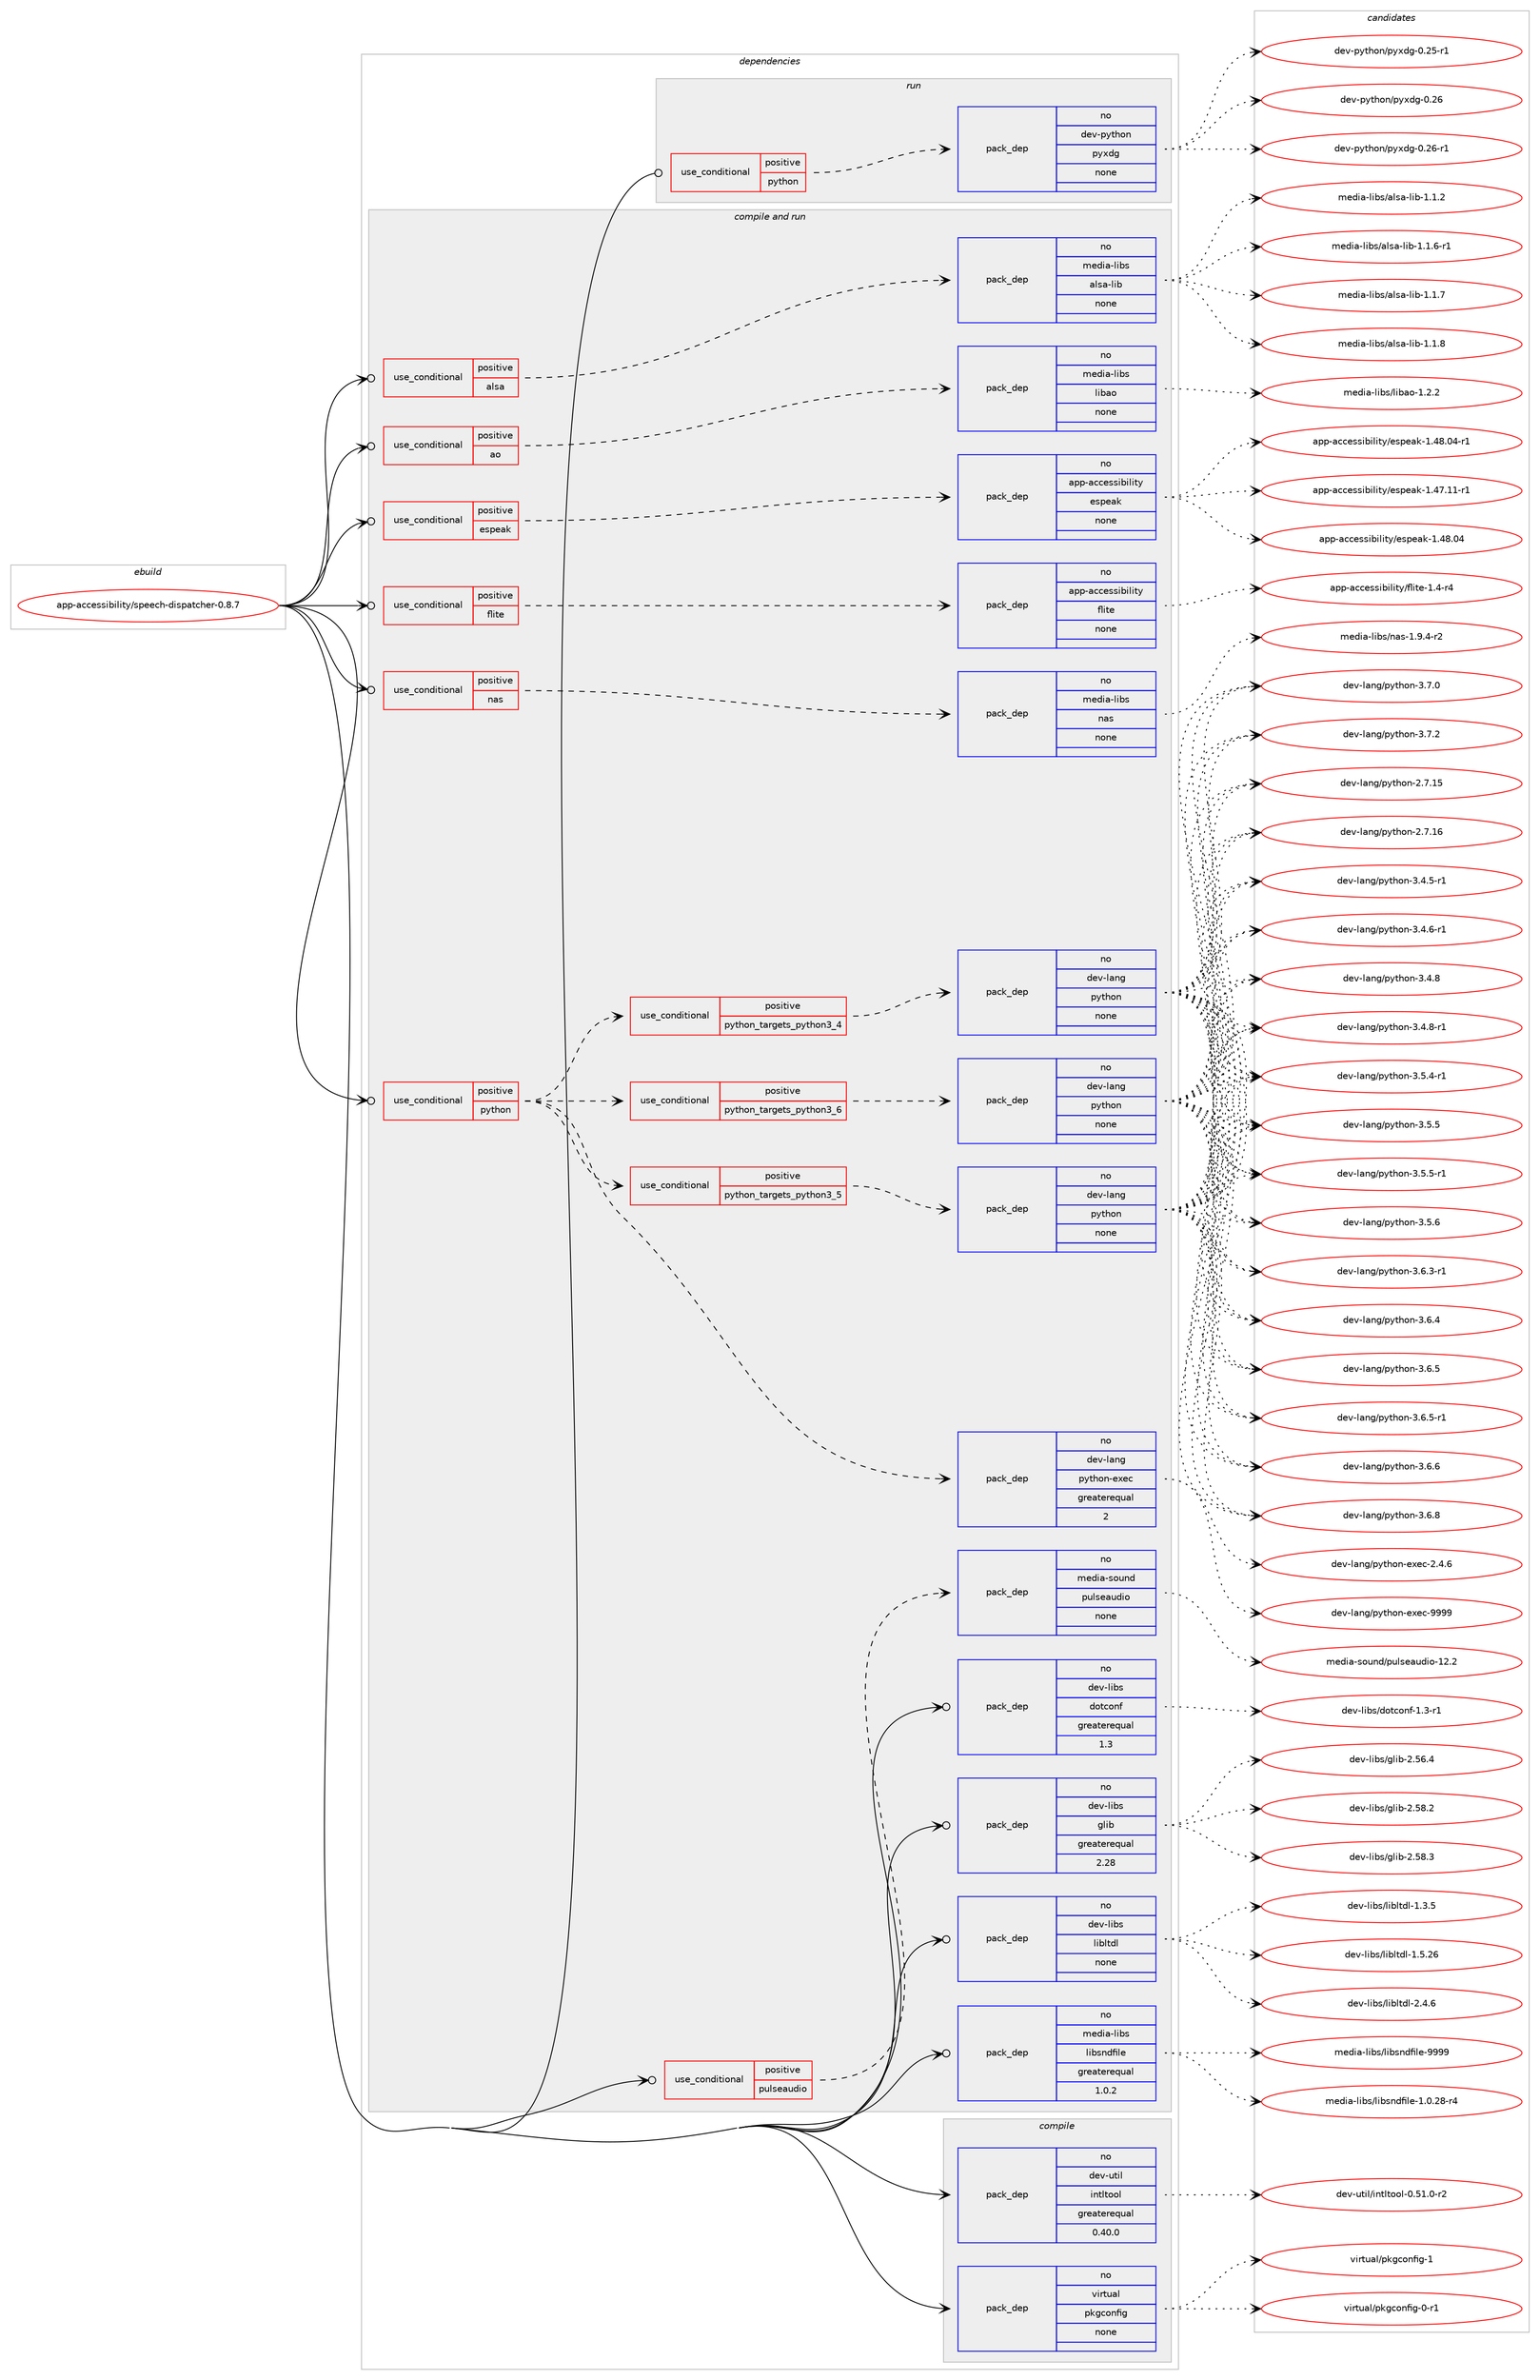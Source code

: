 digraph prolog {

# *************
# Graph options
# *************

newrank=true;
concentrate=true;
compound=true;
graph [rankdir=LR,fontname=Helvetica,fontsize=10,ranksep=1.5];#, ranksep=2.5, nodesep=0.2];
edge  [arrowhead=vee];
node  [fontname=Helvetica,fontsize=10];

# **********
# The ebuild
# **********

subgraph cluster_leftcol {
color=gray;
rank=same;
label=<<i>ebuild</i>>;
id [label="app-accessibility/speech-dispatcher-0.8.7", color=red, width=4, href="../app-accessibility/speech-dispatcher-0.8.7.svg"];
}

# ****************
# The dependencies
# ****************

subgraph cluster_midcol {
color=gray;
label=<<i>dependencies</i>>;
subgraph cluster_compile {
fillcolor="#eeeeee";
style=filled;
label=<<i>compile</i>>;
subgraph pack899296 {
dependency1263378 [label=<<TABLE BORDER="0" CELLBORDER="1" CELLSPACING="0" CELLPADDING="4" WIDTH="220"><TR><TD ROWSPAN="6" CELLPADDING="30">pack_dep</TD></TR><TR><TD WIDTH="110">no</TD></TR><TR><TD>dev-util</TD></TR><TR><TD>intltool</TD></TR><TR><TD>greaterequal</TD></TR><TR><TD>0.40.0</TD></TR></TABLE>>, shape=none, color=blue];
}
id:e -> dependency1263378:w [weight=20,style="solid",arrowhead="vee"];
subgraph pack899297 {
dependency1263379 [label=<<TABLE BORDER="0" CELLBORDER="1" CELLSPACING="0" CELLPADDING="4" WIDTH="220"><TR><TD ROWSPAN="6" CELLPADDING="30">pack_dep</TD></TR><TR><TD WIDTH="110">no</TD></TR><TR><TD>virtual</TD></TR><TR><TD>pkgconfig</TD></TR><TR><TD>none</TD></TR><TR><TD></TD></TR></TABLE>>, shape=none, color=blue];
}
id:e -> dependency1263379:w [weight=20,style="solid",arrowhead="vee"];
}
subgraph cluster_compileandrun {
fillcolor="#eeeeee";
style=filled;
label=<<i>compile and run</i>>;
subgraph cond344518 {
dependency1263380 [label=<<TABLE BORDER="0" CELLBORDER="1" CELLSPACING="0" CELLPADDING="4"><TR><TD ROWSPAN="3" CELLPADDING="10">use_conditional</TD></TR><TR><TD>positive</TD></TR><TR><TD>alsa</TD></TR></TABLE>>, shape=none, color=red];
subgraph pack899298 {
dependency1263381 [label=<<TABLE BORDER="0" CELLBORDER="1" CELLSPACING="0" CELLPADDING="4" WIDTH="220"><TR><TD ROWSPAN="6" CELLPADDING="30">pack_dep</TD></TR><TR><TD WIDTH="110">no</TD></TR><TR><TD>media-libs</TD></TR><TR><TD>alsa-lib</TD></TR><TR><TD>none</TD></TR><TR><TD></TD></TR></TABLE>>, shape=none, color=blue];
}
dependency1263380:e -> dependency1263381:w [weight=20,style="dashed",arrowhead="vee"];
}
id:e -> dependency1263380:w [weight=20,style="solid",arrowhead="odotvee"];
subgraph cond344519 {
dependency1263382 [label=<<TABLE BORDER="0" CELLBORDER="1" CELLSPACING="0" CELLPADDING="4"><TR><TD ROWSPAN="3" CELLPADDING="10">use_conditional</TD></TR><TR><TD>positive</TD></TR><TR><TD>ao</TD></TR></TABLE>>, shape=none, color=red];
subgraph pack899299 {
dependency1263383 [label=<<TABLE BORDER="0" CELLBORDER="1" CELLSPACING="0" CELLPADDING="4" WIDTH="220"><TR><TD ROWSPAN="6" CELLPADDING="30">pack_dep</TD></TR><TR><TD WIDTH="110">no</TD></TR><TR><TD>media-libs</TD></TR><TR><TD>libao</TD></TR><TR><TD>none</TD></TR><TR><TD></TD></TR></TABLE>>, shape=none, color=blue];
}
dependency1263382:e -> dependency1263383:w [weight=20,style="dashed",arrowhead="vee"];
}
id:e -> dependency1263382:w [weight=20,style="solid",arrowhead="odotvee"];
subgraph cond344520 {
dependency1263384 [label=<<TABLE BORDER="0" CELLBORDER="1" CELLSPACING="0" CELLPADDING="4"><TR><TD ROWSPAN="3" CELLPADDING="10">use_conditional</TD></TR><TR><TD>positive</TD></TR><TR><TD>espeak</TD></TR></TABLE>>, shape=none, color=red];
subgraph pack899300 {
dependency1263385 [label=<<TABLE BORDER="0" CELLBORDER="1" CELLSPACING="0" CELLPADDING="4" WIDTH="220"><TR><TD ROWSPAN="6" CELLPADDING="30">pack_dep</TD></TR><TR><TD WIDTH="110">no</TD></TR><TR><TD>app-accessibility</TD></TR><TR><TD>espeak</TD></TR><TR><TD>none</TD></TR><TR><TD></TD></TR></TABLE>>, shape=none, color=blue];
}
dependency1263384:e -> dependency1263385:w [weight=20,style="dashed",arrowhead="vee"];
}
id:e -> dependency1263384:w [weight=20,style="solid",arrowhead="odotvee"];
subgraph cond344521 {
dependency1263386 [label=<<TABLE BORDER="0" CELLBORDER="1" CELLSPACING="0" CELLPADDING="4"><TR><TD ROWSPAN="3" CELLPADDING="10">use_conditional</TD></TR><TR><TD>positive</TD></TR><TR><TD>flite</TD></TR></TABLE>>, shape=none, color=red];
subgraph pack899301 {
dependency1263387 [label=<<TABLE BORDER="0" CELLBORDER="1" CELLSPACING="0" CELLPADDING="4" WIDTH="220"><TR><TD ROWSPAN="6" CELLPADDING="30">pack_dep</TD></TR><TR><TD WIDTH="110">no</TD></TR><TR><TD>app-accessibility</TD></TR><TR><TD>flite</TD></TR><TR><TD>none</TD></TR><TR><TD></TD></TR></TABLE>>, shape=none, color=blue];
}
dependency1263386:e -> dependency1263387:w [weight=20,style="dashed",arrowhead="vee"];
}
id:e -> dependency1263386:w [weight=20,style="solid",arrowhead="odotvee"];
subgraph cond344522 {
dependency1263388 [label=<<TABLE BORDER="0" CELLBORDER="1" CELLSPACING="0" CELLPADDING="4"><TR><TD ROWSPAN="3" CELLPADDING="10">use_conditional</TD></TR><TR><TD>positive</TD></TR><TR><TD>nas</TD></TR></TABLE>>, shape=none, color=red];
subgraph pack899302 {
dependency1263389 [label=<<TABLE BORDER="0" CELLBORDER="1" CELLSPACING="0" CELLPADDING="4" WIDTH="220"><TR><TD ROWSPAN="6" CELLPADDING="30">pack_dep</TD></TR><TR><TD WIDTH="110">no</TD></TR><TR><TD>media-libs</TD></TR><TR><TD>nas</TD></TR><TR><TD>none</TD></TR><TR><TD></TD></TR></TABLE>>, shape=none, color=blue];
}
dependency1263388:e -> dependency1263389:w [weight=20,style="dashed",arrowhead="vee"];
}
id:e -> dependency1263388:w [weight=20,style="solid",arrowhead="odotvee"];
subgraph cond344523 {
dependency1263390 [label=<<TABLE BORDER="0" CELLBORDER="1" CELLSPACING="0" CELLPADDING="4"><TR><TD ROWSPAN="3" CELLPADDING="10">use_conditional</TD></TR><TR><TD>positive</TD></TR><TR><TD>pulseaudio</TD></TR></TABLE>>, shape=none, color=red];
subgraph pack899303 {
dependency1263391 [label=<<TABLE BORDER="0" CELLBORDER="1" CELLSPACING="0" CELLPADDING="4" WIDTH="220"><TR><TD ROWSPAN="6" CELLPADDING="30">pack_dep</TD></TR><TR><TD WIDTH="110">no</TD></TR><TR><TD>media-sound</TD></TR><TR><TD>pulseaudio</TD></TR><TR><TD>none</TD></TR><TR><TD></TD></TR></TABLE>>, shape=none, color=blue];
}
dependency1263390:e -> dependency1263391:w [weight=20,style="dashed",arrowhead="vee"];
}
id:e -> dependency1263390:w [weight=20,style="solid",arrowhead="odotvee"];
subgraph cond344524 {
dependency1263392 [label=<<TABLE BORDER="0" CELLBORDER="1" CELLSPACING="0" CELLPADDING="4"><TR><TD ROWSPAN="3" CELLPADDING="10">use_conditional</TD></TR><TR><TD>positive</TD></TR><TR><TD>python</TD></TR></TABLE>>, shape=none, color=red];
subgraph cond344525 {
dependency1263393 [label=<<TABLE BORDER="0" CELLBORDER="1" CELLSPACING="0" CELLPADDING="4"><TR><TD ROWSPAN="3" CELLPADDING="10">use_conditional</TD></TR><TR><TD>positive</TD></TR><TR><TD>python_targets_python3_4</TD></TR></TABLE>>, shape=none, color=red];
subgraph pack899304 {
dependency1263394 [label=<<TABLE BORDER="0" CELLBORDER="1" CELLSPACING="0" CELLPADDING="4" WIDTH="220"><TR><TD ROWSPAN="6" CELLPADDING="30">pack_dep</TD></TR><TR><TD WIDTH="110">no</TD></TR><TR><TD>dev-lang</TD></TR><TR><TD>python</TD></TR><TR><TD>none</TD></TR><TR><TD></TD></TR></TABLE>>, shape=none, color=blue];
}
dependency1263393:e -> dependency1263394:w [weight=20,style="dashed",arrowhead="vee"];
}
dependency1263392:e -> dependency1263393:w [weight=20,style="dashed",arrowhead="vee"];
subgraph cond344526 {
dependency1263395 [label=<<TABLE BORDER="0" CELLBORDER="1" CELLSPACING="0" CELLPADDING="4"><TR><TD ROWSPAN="3" CELLPADDING="10">use_conditional</TD></TR><TR><TD>positive</TD></TR><TR><TD>python_targets_python3_5</TD></TR></TABLE>>, shape=none, color=red];
subgraph pack899305 {
dependency1263396 [label=<<TABLE BORDER="0" CELLBORDER="1" CELLSPACING="0" CELLPADDING="4" WIDTH="220"><TR><TD ROWSPAN="6" CELLPADDING="30">pack_dep</TD></TR><TR><TD WIDTH="110">no</TD></TR><TR><TD>dev-lang</TD></TR><TR><TD>python</TD></TR><TR><TD>none</TD></TR><TR><TD></TD></TR></TABLE>>, shape=none, color=blue];
}
dependency1263395:e -> dependency1263396:w [weight=20,style="dashed",arrowhead="vee"];
}
dependency1263392:e -> dependency1263395:w [weight=20,style="dashed",arrowhead="vee"];
subgraph cond344527 {
dependency1263397 [label=<<TABLE BORDER="0" CELLBORDER="1" CELLSPACING="0" CELLPADDING="4"><TR><TD ROWSPAN="3" CELLPADDING="10">use_conditional</TD></TR><TR><TD>positive</TD></TR><TR><TD>python_targets_python3_6</TD></TR></TABLE>>, shape=none, color=red];
subgraph pack899306 {
dependency1263398 [label=<<TABLE BORDER="0" CELLBORDER="1" CELLSPACING="0" CELLPADDING="4" WIDTH="220"><TR><TD ROWSPAN="6" CELLPADDING="30">pack_dep</TD></TR><TR><TD WIDTH="110">no</TD></TR><TR><TD>dev-lang</TD></TR><TR><TD>python</TD></TR><TR><TD>none</TD></TR><TR><TD></TD></TR></TABLE>>, shape=none, color=blue];
}
dependency1263397:e -> dependency1263398:w [weight=20,style="dashed",arrowhead="vee"];
}
dependency1263392:e -> dependency1263397:w [weight=20,style="dashed",arrowhead="vee"];
subgraph pack899307 {
dependency1263399 [label=<<TABLE BORDER="0" CELLBORDER="1" CELLSPACING="0" CELLPADDING="4" WIDTH="220"><TR><TD ROWSPAN="6" CELLPADDING="30">pack_dep</TD></TR><TR><TD WIDTH="110">no</TD></TR><TR><TD>dev-lang</TD></TR><TR><TD>python-exec</TD></TR><TR><TD>greaterequal</TD></TR><TR><TD>2</TD></TR></TABLE>>, shape=none, color=blue];
}
dependency1263392:e -> dependency1263399:w [weight=20,style="dashed",arrowhead="vee"];
}
id:e -> dependency1263392:w [weight=20,style="solid",arrowhead="odotvee"];
subgraph pack899308 {
dependency1263400 [label=<<TABLE BORDER="0" CELLBORDER="1" CELLSPACING="0" CELLPADDING="4" WIDTH="220"><TR><TD ROWSPAN="6" CELLPADDING="30">pack_dep</TD></TR><TR><TD WIDTH="110">no</TD></TR><TR><TD>dev-libs</TD></TR><TR><TD>dotconf</TD></TR><TR><TD>greaterequal</TD></TR><TR><TD>1.3</TD></TR></TABLE>>, shape=none, color=blue];
}
id:e -> dependency1263400:w [weight=20,style="solid",arrowhead="odotvee"];
subgraph pack899309 {
dependency1263401 [label=<<TABLE BORDER="0" CELLBORDER="1" CELLSPACING="0" CELLPADDING="4" WIDTH="220"><TR><TD ROWSPAN="6" CELLPADDING="30">pack_dep</TD></TR><TR><TD WIDTH="110">no</TD></TR><TR><TD>dev-libs</TD></TR><TR><TD>glib</TD></TR><TR><TD>greaterequal</TD></TR><TR><TD>2.28</TD></TR></TABLE>>, shape=none, color=blue];
}
id:e -> dependency1263401:w [weight=20,style="solid",arrowhead="odotvee"];
subgraph pack899310 {
dependency1263402 [label=<<TABLE BORDER="0" CELLBORDER="1" CELLSPACING="0" CELLPADDING="4" WIDTH="220"><TR><TD ROWSPAN="6" CELLPADDING="30">pack_dep</TD></TR><TR><TD WIDTH="110">no</TD></TR><TR><TD>dev-libs</TD></TR><TR><TD>libltdl</TD></TR><TR><TD>none</TD></TR><TR><TD></TD></TR></TABLE>>, shape=none, color=blue];
}
id:e -> dependency1263402:w [weight=20,style="solid",arrowhead="odotvee"];
subgraph pack899311 {
dependency1263403 [label=<<TABLE BORDER="0" CELLBORDER="1" CELLSPACING="0" CELLPADDING="4" WIDTH="220"><TR><TD ROWSPAN="6" CELLPADDING="30">pack_dep</TD></TR><TR><TD WIDTH="110">no</TD></TR><TR><TD>media-libs</TD></TR><TR><TD>libsndfile</TD></TR><TR><TD>greaterequal</TD></TR><TR><TD>1.0.2</TD></TR></TABLE>>, shape=none, color=blue];
}
id:e -> dependency1263403:w [weight=20,style="solid",arrowhead="odotvee"];
}
subgraph cluster_run {
fillcolor="#eeeeee";
style=filled;
label=<<i>run</i>>;
subgraph cond344528 {
dependency1263404 [label=<<TABLE BORDER="0" CELLBORDER="1" CELLSPACING="0" CELLPADDING="4"><TR><TD ROWSPAN="3" CELLPADDING="10">use_conditional</TD></TR><TR><TD>positive</TD></TR><TR><TD>python</TD></TR></TABLE>>, shape=none, color=red];
subgraph pack899312 {
dependency1263405 [label=<<TABLE BORDER="0" CELLBORDER="1" CELLSPACING="0" CELLPADDING="4" WIDTH="220"><TR><TD ROWSPAN="6" CELLPADDING="30">pack_dep</TD></TR><TR><TD WIDTH="110">no</TD></TR><TR><TD>dev-python</TD></TR><TR><TD>pyxdg</TD></TR><TR><TD>none</TD></TR><TR><TD></TD></TR></TABLE>>, shape=none, color=blue];
}
dependency1263404:e -> dependency1263405:w [weight=20,style="dashed",arrowhead="vee"];
}
id:e -> dependency1263404:w [weight=20,style="solid",arrowhead="odot"];
}
}

# **************
# The candidates
# **************

subgraph cluster_choices {
rank=same;
color=gray;
label=<<i>candidates</i>>;

subgraph choice899296 {
color=black;
nodesep=1;
choice1001011184511711610510847105110116108116111111108454846534946484511450 [label="dev-util/intltool-0.51.0-r2", color=red, width=4,href="../dev-util/intltool-0.51.0-r2.svg"];
dependency1263378:e -> choice1001011184511711610510847105110116108116111111108454846534946484511450:w [style=dotted,weight="100"];
}
subgraph choice899297 {
color=black;
nodesep=1;
choice11810511411611797108471121071039911111010210510345484511449 [label="virtual/pkgconfig-0-r1", color=red, width=4,href="../virtual/pkgconfig-0-r1.svg"];
choice1181051141161179710847112107103991111101021051034549 [label="virtual/pkgconfig-1", color=red, width=4,href="../virtual/pkgconfig-1.svg"];
dependency1263379:e -> choice11810511411611797108471121071039911111010210510345484511449:w [style=dotted,weight="100"];
dependency1263379:e -> choice1181051141161179710847112107103991111101021051034549:w [style=dotted,weight="100"];
}
subgraph choice899298 {
color=black;
nodesep=1;
choice1091011001059745108105981154797108115974510810598454946494650 [label="media-libs/alsa-lib-1.1.2", color=red, width=4,href="../media-libs/alsa-lib-1.1.2.svg"];
choice10910110010597451081059811547971081159745108105984549464946544511449 [label="media-libs/alsa-lib-1.1.6-r1", color=red, width=4,href="../media-libs/alsa-lib-1.1.6-r1.svg"];
choice1091011001059745108105981154797108115974510810598454946494655 [label="media-libs/alsa-lib-1.1.7", color=red, width=4,href="../media-libs/alsa-lib-1.1.7.svg"];
choice1091011001059745108105981154797108115974510810598454946494656 [label="media-libs/alsa-lib-1.1.8", color=red, width=4,href="../media-libs/alsa-lib-1.1.8.svg"];
dependency1263381:e -> choice1091011001059745108105981154797108115974510810598454946494650:w [style=dotted,weight="100"];
dependency1263381:e -> choice10910110010597451081059811547971081159745108105984549464946544511449:w [style=dotted,weight="100"];
dependency1263381:e -> choice1091011001059745108105981154797108115974510810598454946494655:w [style=dotted,weight="100"];
dependency1263381:e -> choice1091011001059745108105981154797108115974510810598454946494656:w [style=dotted,weight="100"];
}
subgraph choice899299 {
color=black;
nodesep=1;
choice109101100105974510810598115471081059897111454946504650 [label="media-libs/libao-1.2.2", color=red, width=4,href="../media-libs/libao-1.2.2.svg"];
dependency1263383:e -> choice109101100105974510810598115471081059897111454946504650:w [style=dotted,weight="100"];
}
subgraph choice899300 {
color=black;
nodesep=1;
choice971121124597999910111511510598105108105116121471011151121019710745494652554649494511449 [label="app-accessibility/espeak-1.47.11-r1", color=red, width=4,href="../app-accessibility/espeak-1.47.11-r1.svg"];
choice97112112459799991011151151059810510810511612147101115112101971074549465256464852 [label="app-accessibility/espeak-1.48.04", color=red, width=4,href="../app-accessibility/espeak-1.48.04.svg"];
choice971121124597999910111511510598105108105116121471011151121019710745494652564648524511449 [label="app-accessibility/espeak-1.48.04-r1", color=red, width=4,href="../app-accessibility/espeak-1.48.04-r1.svg"];
dependency1263385:e -> choice971121124597999910111511510598105108105116121471011151121019710745494652554649494511449:w [style=dotted,weight="100"];
dependency1263385:e -> choice97112112459799991011151151059810510810511612147101115112101971074549465256464852:w [style=dotted,weight="100"];
dependency1263385:e -> choice971121124597999910111511510598105108105116121471011151121019710745494652564648524511449:w [style=dotted,weight="100"];
}
subgraph choice899301 {
color=black;
nodesep=1;
choice97112112459799991011151151059810510810511612147102108105116101454946524511452 [label="app-accessibility/flite-1.4-r4", color=red, width=4,href="../app-accessibility/flite-1.4-r4.svg"];
dependency1263387:e -> choice97112112459799991011151151059810510810511612147102108105116101454946524511452:w [style=dotted,weight="100"];
}
subgraph choice899302 {
color=black;
nodesep=1;
choice10910110010597451081059811547110971154549465746524511450 [label="media-libs/nas-1.9.4-r2", color=red, width=4,href="../media-libs/nas-1.9.4-r2.svg"];
dependency1263389:e -> choice10910110010597451081059811547110971154549465746524511450:w [style=dotted,weight="100"];
}
subgraph choice899303 {
color=black;
nodesep=1;
choice109101100105974511511111711010047112117108115101971171001051114549504650 [label="media-sound/pulseaudio-12.2", color=red, width=4,href="../media-sound/pulseaudio-12.2.svg"];
dependency1263391:e -> choice109101100105974511511111711010047112117108115101971171001051114549504650:w [style=dotted,weight="100"];
}
subgraph choice899304 {
color=black;
nodesep=1;
choice10010111845108971101034711212111610411111045504655464953 [label="dev-lang/python-2.7.15", color=red, width=4,href="../dev-lang/python-2.7.15.svg"];
choice10010111845108971101034711212111610411111045504655464954 [label="dev-lang/python-2.7.16", color=red, width=4,href="../dev-lang/python-2.7.16.svg"];
choice1001011184510897110103471121211161041111104551465246534511449 [label="dev-lang/python-3.4.5-r1", color=red, width=4,href="../dev-lang/python-3.4.5-r1.svg"];
choice1001011184510897110103471121211161041111104551465246544511449 [label="dev-lang/python-3.4.6-r1", color=red, width=4,href="../dev-lang/python-3.4.6-r1.svg"];
choice100101118451089711010347112121116104111110455146524656 [label="dev-lang/python-3.4.8", color=red, width=4,href="../dev-lang/python-3.4.8.svg"];
choice1001011184510897110103471121211161041111104551465246564511449 [label="dev-lang/python-3.4.8-r1", color=red, width=4,href="../dev-lang/python-3.4.8-r1.svg"];
choice1001011184510897110103471121211161041111104551465346524511449 [label="dev-lang/python-3.5.4-r1", color=red, width=4,href="../dev-lang/python-3.5.4-r1.svg"];
choice100101118451089711010347112121116104111110455146534653 [label="dev-lang/python-3.5.5", color=red, width=4,href="../dev-lang/python-3.5.5.svg"];
choice1001011184510897110103471121211161041111104551465346534511449 [label="dev-lang/python-3.5.5-r1", color=red, width=4,href="../dev-lang/python-3.5.5-r1.svg"];
choice100101118451089711010347112121116104111110455146534654 [label="dev-lang/python-3.5.6", color=red, width=4,href="../dev-lang/python-3.5.6.svg"];
choice1001011184510897110103471121211161041111104551465446514511449 [label="dev-lang/python-3.6.3-r1", color=red, width=4,href="../dev-lang/python-3.6.3-r1.svg"];
choice100101118451089711010347112121116104111110455146544652 [label="dev-lang/python-3.6.4", color=red, width=4,href="../dev-lang/python-3.6.4.svg"];
choice100101118451089711010347112121116104111110455146544653 [label="dev-lang/python-3.6.5", color=red, width=4,href="../dev-lang/python-3.6.5.svg"];
choice1001011184510897110103471121211161041111104551465446534511449 [label="dev-lang/python-3.6.5-r1", color=red, width=4,href="../dev-lang/python-3.6.5-r1.svg"];
choice100101118451089711010347112121116104111110455146544654 [label="dev-lang/python-3.6.6", color=red, width=4,href="../dev-lang/python-3.6.6.svg"];
choice100101118451089711010347112121116104111110455146544656 [label="dev-lang/python-3.6.8", color=red, width=4,href="../dev-lang/python-3.6.8.svg"];
choice100101118451089711010347112121116104111110455146554648 [label="dev-lang/python-3.7.0", color=red, width=4,href="../dev-lang/python-3.7.0.svg"];
choice100101118451089711010347112121116104111110455146554650 [label="dev-lang/python-3.7.2", color=red, width=4,href="../dev-lang/python-3.7.2.svg"];
dependency1263394:e -> choice10010111845108971101034711212111610411111045504655464953:w [style=dotted,weight="100"];
dependency1263394:e -> choice10010111845108971101034711212111610411111045504655464954:w [style=dotted,weight="100"];
dependency1263394:e -> choice1001011184510897110103471121211161041111104551465246534511449:w [style=dotted,weight="100"];
dependency1263394:e -> choice1001011184510897110103471121211161041111104551465246544511449:w [style=dotted,weight="100"];
dependency1263394:e -> choice100101118451089711010347112121116104111110455146524656:w [style=dotted,weight="100"];
dependency1263394:e -> choice1001011184510897110103471121211161041111104551465246564511449:w [style=dotted,weight="100"];
dependency1263394:e -> choice1001011184510897110103471121211161041111104551465346524511449:w [style=dotted,weight="100"];
dependency1263394:e -> choice100101118451089711010347112121116104111110455146534653:w [style=dotted,weight="100"];
dependency1263394:e -> choice1001011184510897110103471121211161041111104551465346534511449:w [style=dotted,weight="100"];
dependency1263394:e -> choice100101118451089711010347112121116104111110455146534654:w [style=dotted,weight="100"];
dependency1263394:e -> choice1001011184510897110103471121211161041111104551465446514511449:w [style=dotted,weight="100"];
dependency1263394:e -> choice100101118451089711010347112121116104111110455146544652:w [style=dotted,weight="100"];
dependency1263394:e -> choice100101118451089711010347112121116104111110455146544653:w [style=dotted,weight="100"];
dependency1263394:e -> choice1001011184510897110103471121211161041111104551465446534511449:w [style=dotted,weight="100"];
dependency1263394:e -> choice100101118451089711010347112121116104111110455146544654:w [style=dotted,weight="100"];
dependency1263394:e -> choice100101118451089711010347112121116104111110455146544656:w [style=dotted,weight="100"];
dependency1263394:e -> choice100101118451089711010347112121116104111110455146554648:w [style=dotted,weight="100"];
dependency1263394:e -> choice100101118451089711010347112121116104111110455146554650:w [style=dotted,weight="100"];
}
subgraph choice899305 {
color=black;
nodesep=1;
choice10010111845108971101034711212111610411111045504655464953 [label="dev-lang/python-2.7.15", color=red, width=4,href="../dev-lang/python-2.7.15.svg"];
choice10010111845108971101034711212111610411111045504655464954 [label="dev-lang/python-2.7.16", color=red, width=4,href="../dev-lang/python-2.7.16.svg"];
choice1001011184510897110103471121211161041111104551465246534511449 [label="dev-lang/python-3.4.5-r1", color=red, width=4,href="../dev-lang/python-3.4.5-r1.svg"];
choice1001011184510897110103471121211161041111104551465246544511449 [label="dev-lang/python-3.4.6-r1", color=red, width=4,href="../dev-lang/python-3.4.6-r1.svg"];
choice100101118451089711010347112121116104111110455146524656 [label="dev-lang/python-3.4.8", color=red, width=4,href="../dev-lang/python-3.4.8.svg"];
choice1001011184510897110103471121211161041111104551465246564511449 [label="dev-lang/python-3.4.8-r1", color=red, width=4,href="../dev-lang/python-3.4.8-r1.svg"];
choice1001011184510897110103471121211161041111104551465346524511449 [label="dev-lang/python-3.5.4-r1", color=red, width=4,href="../dev-lang/python-3.5.4-r1.svg"];
choice100101118451089711010347112121116104111110455146534653 [label="dev-lang/python-3.5.5", color=red, width=4,href="../dev-lang/python-3.5.5.svg"];
choice1001011184510897110103471121211161041111104551465346534511449 [label="dev-lang/python-3.5.5-r1", color=red, width=4,href="../dev-lang/python-3.5.5-r1.svg"];
choice100101118451089711010347112121116104111110455146534654 [label="dev-lang/python-3.5.6", color=red, width=4,href="../dev-lang/python-3.5.6.svg"];
choice1001011184510897110103471121211161041111104551465446514511449 [label="dev-lang/python-3.6.3-r1", color=red, width=4,href="../dev-lang/python-3.6.3-r1.svg"];
choice100101118451089711010347112121116104111110455146544652 [label="dev-lang/python-3.6.4", color=red, width=4,href="../dev-lang/python-3.6.4.svg"];
choice100101118451089711010347112121116104111110455146544653 [label="dev-lang/python-3.6.5", color=red, width=4,href="../dev-lang/python-3.6.5.svg"];
choice1001011184510897110103471121211161041111104551465446534511449 [label="dev-lang/python-3.6.5-r1", color=red, width=4,href="../dev-lang/python-3.6.5-r1.svg"];
choice100101118451089711010347112121116104111110455146544654 [label="dev-lang/python-3.6.6", color=red, width=4,href="../dev-lang/python-3.6.6.svg"];
choice100101118451089711010347112121116104111110455146544656 [label="dev-lang/python-3.6.8", color=red, width=4,href="../dev-lang/python-3.6.8.svg"];
choice100101118451089711010347112121116104111110455146554648 [label="dev-lang/python-3.7.0", color=red, width=4,href="../dev-lang/python-3.7.0.svg"];
choice100101118451089711010347112121116104111110455146554650 [label="dev-lang/python-3.7.2", color=red, width=4,href="../dev-lang/python-3.7.2.svg"];
dependency1263396:e -> choice10010111845108971101034711212111610411111045504655464953:w [style=dotted,weight="100"];
dependency1263396:e -> choice10010111845108971101034711212111610411111045504655464954:w [style=dotted,weight="100"];
dependency1263396:e -> choice1001011184510897110103471121211161041111104551465246534511449:w [style=dotted,weight="100"];
dependency1263396:e -> choice1001011184510897110103471121211161041111104551465246544511449:w [style=dotted,weight="100"];
dependency1263396:e -> choice100101118451089711010347112121116104111110455146524656:w [style=dotted,weight="100"];
dependency1263396:e -> choice1001011184510897110103471121211161041111104551465246564511449:w [style=dotted,weight="100"];
dependency1263396:e -> choice1001011184510897110103471121211161041111104551465346524511449:w [style=dotted,weight="100"];
dependency1263396:e -> choice100101118451089711010347112121116104111110455146534653:w [style=dotted,weight="100"];
dependency1263396:e -> choice1001011184510897110103471121211161041111104551465346534511449:w [style=dotted,weight="100"];
dependency1263396:e -> choice100101118451089711010347112121116104111110455146534654:w [style=dotted,weight="100"];
dependency1263396:e -> choice1001011184510897110103471121211161041111104551465446514511449:w [style=dotted,weight="100"];
dependency1263396:e -> choice100101118451089711010347112121116104111110455146544652:w [style=dotted,weight="100"];
dependency1263396:e -> choice100101118451089711010347112121116104111110455146544653:w [style=dotted,weight="100"];
dependency1263396:e -> choice1001011184510897110103471121211161041111104551465446534511449:w [style=dotted,weight="100"];
dependency1263396:e -> choice100101118451089711010347112121116104111110455146544654:w [style=dotted,weight="100"];
dependency1263396:e -> choice100101118451089711010347112121116104111110455146544656:w [style=dotted,weight="100"];
dependency1263396:e -> choice100101118451089711010347112121116104111110455146554648:w [style=dotted,weight="100"];
dependency1263396:e -> choice100101118451089711010347112121116104111110455146554650:w [style=dotted,weight="100"];
}
subgraph choice899306 {
color=black;
nodesep=1;
choice10010111845108971101034711212111610411111045504655464953 [label="dev-lang/python-2.7.15", color=red, width=4,href="../dev-lang/python-2.7.15.svg"];
choice10010111845108971101034711212111610411111045504655464954 [label="dev-lang/python-2.7.16", color=red, width=4,href="../dev-lang/python-2.7.16.svg"];
choice1001011184510897110103471121211161041111104551465246534511449 [label="dev-lang/python-3.4.5-r1", color=red, width=4,href="../dev-lang/python-3.4.5-r1.svg"];
choice1001011184510897110103471121211161041111104551465246544511449 [label="dev-lang/python-3.4.6-r1", color=red, width=4,href="../dev-lang/python-3.4.6-r1.svg"];
choice100101118451089711010347112121116104111110455146524656 [label="dev-lang/python-3.4.8", color=red, width=4,href="../dev-lang/python-3.4.8.svg"];
choice1001011184510897110103471121211161041111104551465246564511449 [label="dev-lang/python-3.4.8-r1", color=red, width=4,href="../dev-lang/python-3.4.8-r1.svg"];
choice1001011184510897110103471121211161041111104551465346524511449 [label="dev-lang/python-3.5.4-r1", color=red, width=4,href="../dev-lang/python-3.5.4-r1.svg"];
choice100101118451089711010347112121116104111110455146534653 [label="dev-lang/python-3.5.5", color=red, width=4,href="../dev-lang/python-3.5.5.svg"];
choice1001011184510897110103471121211161041111104551465346534511449 [label="dev-lang/python-3.5.5-r1", color=red, width=4,href="../dev-lang/python-3.5.5-r1.svg"];
choice100101118451089711010347112121116104111110455146534654 [label="dev-lang/python-3.5.6", color=red, width=4,href="../dev-lang/python-3.5.6.svg"];
choice1001011184510897110103471121211161041111104551465446514511449 [label="dev-lang/python-3.6.3-r1", color=red, width=4,href="../dev-lang/python-3.6.3-r1.svg"];
choice100101118451089711010347112121116104111110455146544652 [label="dev-lang/python-3.6.4", color=red, width=4,href="../dev-lang/python-3.6.4.svg"];
choice100101118451089711010347112121116104111110455146544653 [label="dev-lang/python-3.6.5", color=red, width=4,href="../dev-lang/python-3.6.5.svg"];
choice1001011184510897110103471121211161041111104551465446534511449 [label="dev-lang/python-3.6.5-r1", color=red, width=4,href="../dev-lang/python-3.6.5-r1.svg"];
choice100101118451089711010347112121116104111110455146544654 [label="dev-lang/python-3.6.6", color=red, width=4,href="../dev-lang/python-3.6.6.svg"];
choice100101118451089711010347112121116104111110455146544656 [label="dev-lang/python-3.6.8", color=red, width=4,href="../dev-lang/python-3.6.8.svg"];
choice100101118451089711010347112121116104111110455146554648 [label="dev-lang/python-3.7.0", color=red, width=4,href="../dev-lang/python-3.7.0.svg"];
choice100101118451089711010347112121116104111110455146554650 [label="dev-lang/python-3.7.2", color=red, width=4,href="../dev-lang/python-3.7.2.svg"];
dependency1263398:e -> choice10010111845108971101034711212111610411111045504655464953:w [style=dotted,weight="100"];
dependency1263398:e -> choice10010111845108971101034711212111610411111045504655464954:w [style=dotted,weight="100"];
dependency1263398:e -> choice1001011184510897110103471121211161041111104551465246534511449:w [style=dotted,weight="100"];
dependency1263398:e -> choice1001011184510897110103471121211161041111104551465246544511449:w [style=dotted,weight="100"];
dependency1263398:e -> choice100101118451089711010347112121116104111110455146524656:w [style=dotted,weight="100"];
dependency1263398:e -> choice1001011184510897110103471121211161041111104551465246564511449:w [style=dotted,weight="100"];
dependency1263398:e -> choice1001011184510897110103471121211161041111104551465346524511449:w [style=dotted,weight="100"];
dependency1263398:e -> choice100101118451089711010347112121116104111110455146534653:w [style=dotted,weight="100"];
dependency1263398:e -> choice1001011184510897110103471121211161041111104551465346534511449:w [style=dotted,weight="100"];
dependency1263398:e -> choice100101118451089711010347112121116104111110455146534654:w [style=dotted,weight="100"];
dependency1263398:e -> choice1001011184510897110103471121211161041111104551465446514511449:w [style=dotted,weight="100"];
dependency1263398:e -> choice100101118451089711010347112121116104111110455146544652:w [style=dotted,weight="100"];
dependency1263398:e -> choice100101118451089711010347112121116104111110455146544653:w [style=dotted,weight="100"];
dependency1263398:e -> choice1001011184510897110103471121211161041111104551465446534511449:w [style=dotted,weight="100"];
dependency1263398:e -> choice100101118451089711010347112121116104111110455146544654:w [style=dotted,weight="100"];
dependency1263398:e -> choice100101118451089711010347112121116104111110455146544656:w [style=dotted,weight="100"];
dependency1263398:e -> choice100101118451089711010347112121116104111110455146554648:w [style=dotted,weight="100"];
dependency1263398:e -> choice100101118451089711010347112121116104111110455146554650:w [style=dotted,weight="100"];
}
subgraph choice899307 {
color=black;
nodesep=1;
choice1001011184510897110103471121211161041111104510112010199455046524654 [label="dev-lang/python-exec-2.4.6", color=red, width=4,href="../dev-lang/python-exec-2.4.6.svg"];
choice10010111845108971101034711212111610411111045101120101994557575757 [label="dev-lang/python-exec-9999", color=red, width=4,href="../dev-lang/python-exec-9999.svg"];
dependency1263399:e -> choice1001011184510897110103471121211161041111104510112010199455046524654:w [style=dotted,weight="100"];
dependency1263399:e -> choice10010111845108971101034711212111610411111045101120101994557575757:w [style=dotted,weight="100"];
}
subgraph choice899308 {
color=black;
nodesep=1;
choice10010111845108105981154710011111699111110102454946514511449 [label="dev-libs/dotconf-1.3-r1", color=red, width=4,href="../dev-libs/dotconf-1.3-r1.svg"];
dependency1263400:e -> choice10010111845108105981154710011111699111110102454946514511449:w [style=dotted,weight="100"];
}
subgraph choice899309 {
color=black;
nodesep=1;
choice1001011184510810598115471031081059845504653544652 [label="dev-libs/glib-2.56.4", color=red, width=4,href="../dev-libs/glib-2.56.4.svg"];
choice1001011184510810598115471031081059845504653564650 [label="dev-libs/glib-2.58.2", color=red, width=4,href="../dev-libs/glib-2.58.2.svg"];
choice1001011184510810598115471031081059845504653564651 [label="dev-libs/glib-2.58.3", color=red, width=4,href="../dev-libs/glib-2.58.3.svg"];
dependency1263401:e -> choice1001011184510810598115471031081059845504653544652:w [style=dotted,weight="100"];
dependency1263401:e -> choice1001011184510810598115471031081059845504653564650:w [style=dotted,weight="100"];
dependency1263401:e -> choice1001011184510810598115471031081059845504653564651:w [style=dotted,weight="100"];
}
subgraph choice899310 {
color=black;
nodesep=1;
choice10010111845108105981154710810598108116100108454946514653 [label="dev-libs/libltdl-1.3.5", color=red, width=4,href="../dev-libs/libltdl-1.3.5.svg"];
choice1001011184510810598115471081059810811610010845494653465054 [label="dev-libs/libltdl-1.5.26", color=red, width=4,href="../dev-libs/libltdl-1.5.26.svg"];
choice10010111845108105981154710810598108116100108455046524654 [label="dev-libs/libltdl-2.4.6", color=red, width=4,href="../dev-libs/libltdl-2.4.6.svg"];
dependency1263402:e -> choice10010111845108105981154710810598108116100108454946514653:w [style=dotted,weight="100"];
dependency1263402:e -> choice1001011184510810598115471081059810811610010845494653465054:w [style=dotted,weight="100"];
dependency1263402:e -> choice10010111845108105981154710810598108116100108455046524654:w [style=dotted,weight="100"];
}
subgraph choice899311 {
color=black;
nodesep=1;
choice1091011001059745108105981154710810598115110100102105108101454946484650564511452 [label="media-libs/libsndfile-1.0.28-r4", color=red, width=4,href="../media-libs/libsndfile-1.0.28-r4.svg"];
choice10910110010597451081059811547108105981151101001021051081014557575757 [label="media-libs/libsndfile-9999", color=red, width=4,href="../media-libs/libsndfile-9999.svg"];
dependency1263403:e -> choice1091011001059745108105981154710810598115110100102105108101454946484650564511452:w [style=dotted,weight="100"];
dependency1263403:e -> choice10910110010597451081059811547108105981151101001021051081014557575757:w [style=dotted,weight="100"];
}
subgraph choice899312 {
color=black;
nodesep=1;
choice100101118451121211161041111104711212112010010345484650534511449 [label="dev-python/pyxdg-0.25-r1", color=red, width=4,href="../dev-python/pyxdg-0.25-r1.svg"];
choice10010111845112121116104111110471121211201001034548465054 [label="dev-python/pyxdg-0.26", color=red, width=4,href="../dev-python/pyxdg-0.26.svg"];
choice100101118451121211161041111104711212112010010345484650544511449 [label="dev-python/pyxdg-0.26-r1", color=red, width=4,href="../dev-python/pyxdg-0.26-r1.svg"];
dependency1263405:e -> choice100101118451121211161041111104711212112010010345484650534511449:w [style=dotted,weight="100"];
dependency1263405:e -> choice10010111845112121116104111110471121211201001034548465054:w [style=dotted,weight="100"];
dependency1263405:e -> choice100101118451121211161041111104711212112010010345484650544511449:w [style=dotted,weight="100"];
}
}

}
